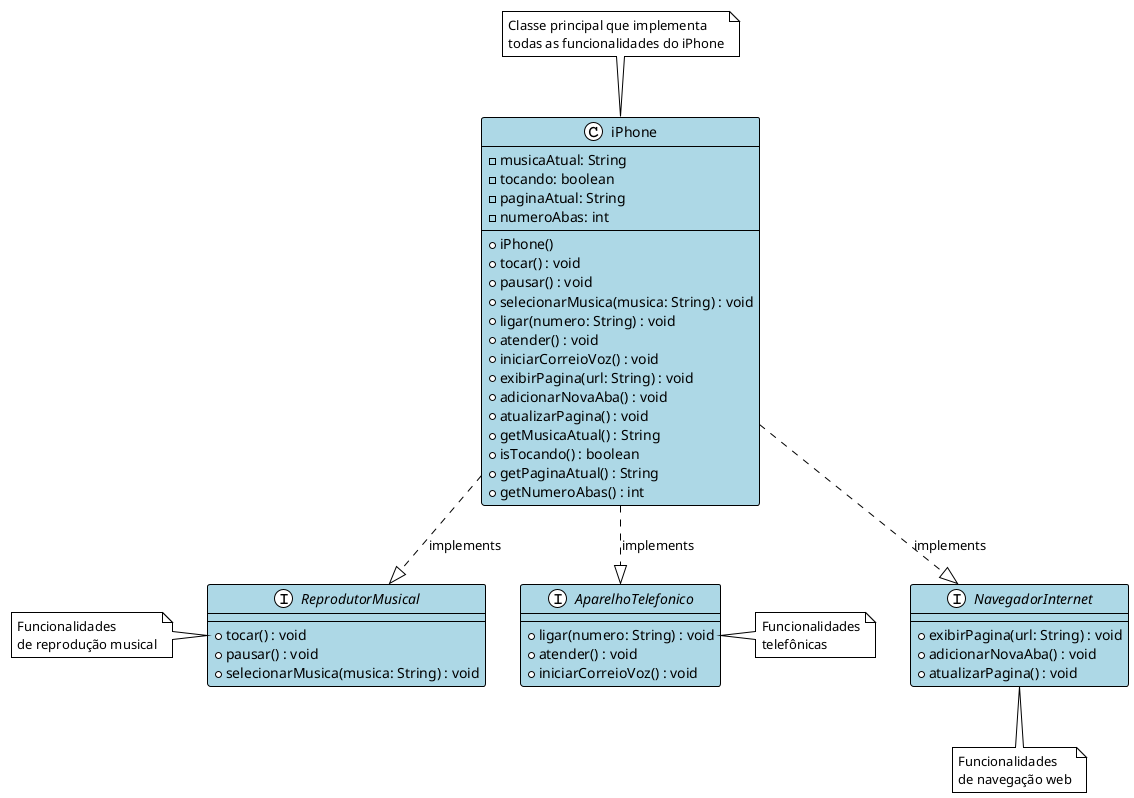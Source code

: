 @startuml iPhone-UML-Diagram

!theme plain
skinparam backgroundColor white
skinparam classBackgroundColor lightblue
skinparam interfaceBackgroundColor lightgreen
skinparam classBorderColor black
skinparam interfaceBorderColor black

interface ReprodutorMusical {
    +tocar() : void
    +pausar() : void
    +selecionarMusica(musica: String) : void
}

interface AparelhoTelefonico {
    +ligar(numero: String) : void
    +atender() : void
    +iniciarCorreioVoz() : void
}

interface NavegadorInternet {
    +exibirPagina(url: String) : void
    +adicionarNovaAba() : void
    +atualizarPagina() : void
}

class iPhone {
    -musicaAtual: String
    -tocando: boolean
    -paginaAtual: String
    -numeroAbas: int
    
    +iPhone()
    +tocar() : void
    +pausar() : void
    +selecionarMusica(musica: String) : void
    +ligar(numero: String) : void
    +atender() : void
    +iniciarCorreioVoz() : void
    +exibirPagina(url: String) : void
    +adicionarNovaAba() : void
    +atualizarPagina() : void
    +getMusicaAtual() : String
    +isTocando() : boolean
    +getPaginaAtual() : String
    +getNumeroAbas() : int
}

iPhone ..|> ReprodutorMusical : implements
iPhone ..|> AparelhoTelefonico : implements
iPhone ..|> NavegadorInternet : implements

note top of iPhone : Classe principal que implementa\ntodas as funcionalidades do iPhone
note left of ReprodutorMusical : Funcionalidades\nde reprodução musical
note right of AparelhoTelefonico : Funcionalidades\ntelefônicas
note bottom of NavegadorInternet : Funcionalidades\nde navegação web

@enduml
